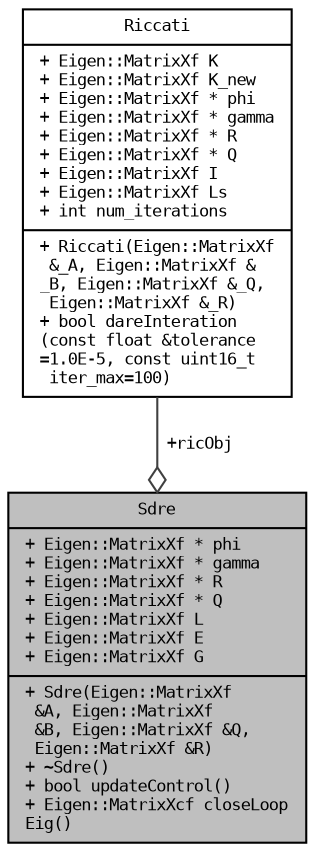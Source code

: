 digraph "Sdre"
{
 // LATEX_PDF_SIZE
  bgcolor="transparent";
  edge [fontname="DejaVuSansMono",fontsize="8",labelfontname="DejaVuSansMono",labelfontsize="8"];
  node [fontname="DejaVuSansMono",fontsize="8",shape=record];
  Node1 [label="{Sdre\n|+ Eigen::MatrixXf * phi\l+ Eigen::MatrixXf * gamma\l+ Eigen::MatrixXf * R\l+ Eigen::MatrixXf * Q\l+ Eigen::MatrixXf L\l+ Eigen::MatrixXf E\l+ Eigen::MatrixXf G\l|+  Sdre(Eigen::MatrixXf\l &A, Eigen::MatrixXf\l &B, Eigen::MatrixXf &Q,\l Eigen::MatrixXf &R)\l+  ~Sdre()\l+ bool updateControl()\l+ Eigen::MatrixXcf closeLoop\lEig()\l}",height=0.2,width=0.4,color="black", fillcolor="grey75", style="filled", fontcolor="black",tooltip=" "];
  Node2 -> Node1 [color="grey25",fontsize="8",style="solid",label=" +ricObj" ,arrowhead="odiamond",fontname="DejaVuSansMono"];
  Node2 [label="{Riccati\n|+ Eigen::MatrixXf K\l+ Eigen::MatrixXf K_new\l+ Eigen::MatrixXf * phi\l+ Eigen::MatrixXf * gamma\l+ Eigen::MatrixXf * R\l+ Eigen::MatrixXf * Q\l+ Eigen::MatrixXf I\l+ Eigen::MatrixXf Ls\l+ int num_iterations\l|+  Riccati(Eigen::MatrixXf\l &_A, Eigen::MatrixXf &\l_B, Eigen::MatrixXf &_Q,\l Eigen::MatrixXf &_R)\l+ bool dareInteration\l(const float &tolerance\l=1.0E-5, const uint16_t\l iter_max=100)\l}",height=0.2,width=0.4,color="black",URL="$classRiccati.html",tooltip=" "];
}

